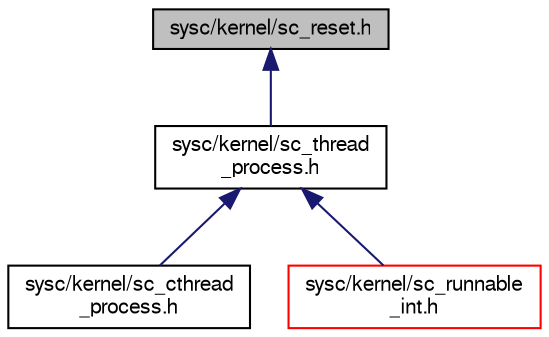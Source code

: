 digraph "sysc/kernel/sc_reset.h"
{
  edge [fontname="FreeSans",fontsize="10",labelfontname="FreeSans",labelfontsize="10"];
  node [fontname="FreeSans",fontsize="10",shape=record];
  Node54 [label="sysc/kernel/sc_reset.h",height=0.2,width=0.4,color="black", fillcolor="grey75", style="filled", fontcolor="black"];
  Node54 -> Node55 [dir="back",color="midnightblue",fontsize="10",style="solid",fontname="FreeSans"];
  Node55 [label="sysc/kernel/sc_thread\l_process.h",height=0.2,width=0.4,color="black", fillcolor="white", style="filled",URL="$a00326.html"];
  Node55 -> Node56 [dir="back",color="midnightblue",fontsize="10",style="solid",fontname="FreeSans"];
  Node56 [label="sysc/kernel/sc_cthread\l_process.h",height=0.2,width=0.4,color="black", fillcolor="white", style="filled",URL="$a00242.html"];
  Node55 -> Node57 [dir="back",color="midnightblue",fontsize="10",style="solid",fontname="FreeSans"];
  Node57 [label="sysc/kernel/sc_runnable\l_int.h",height=0.2,width=0.4,color="red", fillcolor="white", style="filled",URL="$a00305.html"];
}
